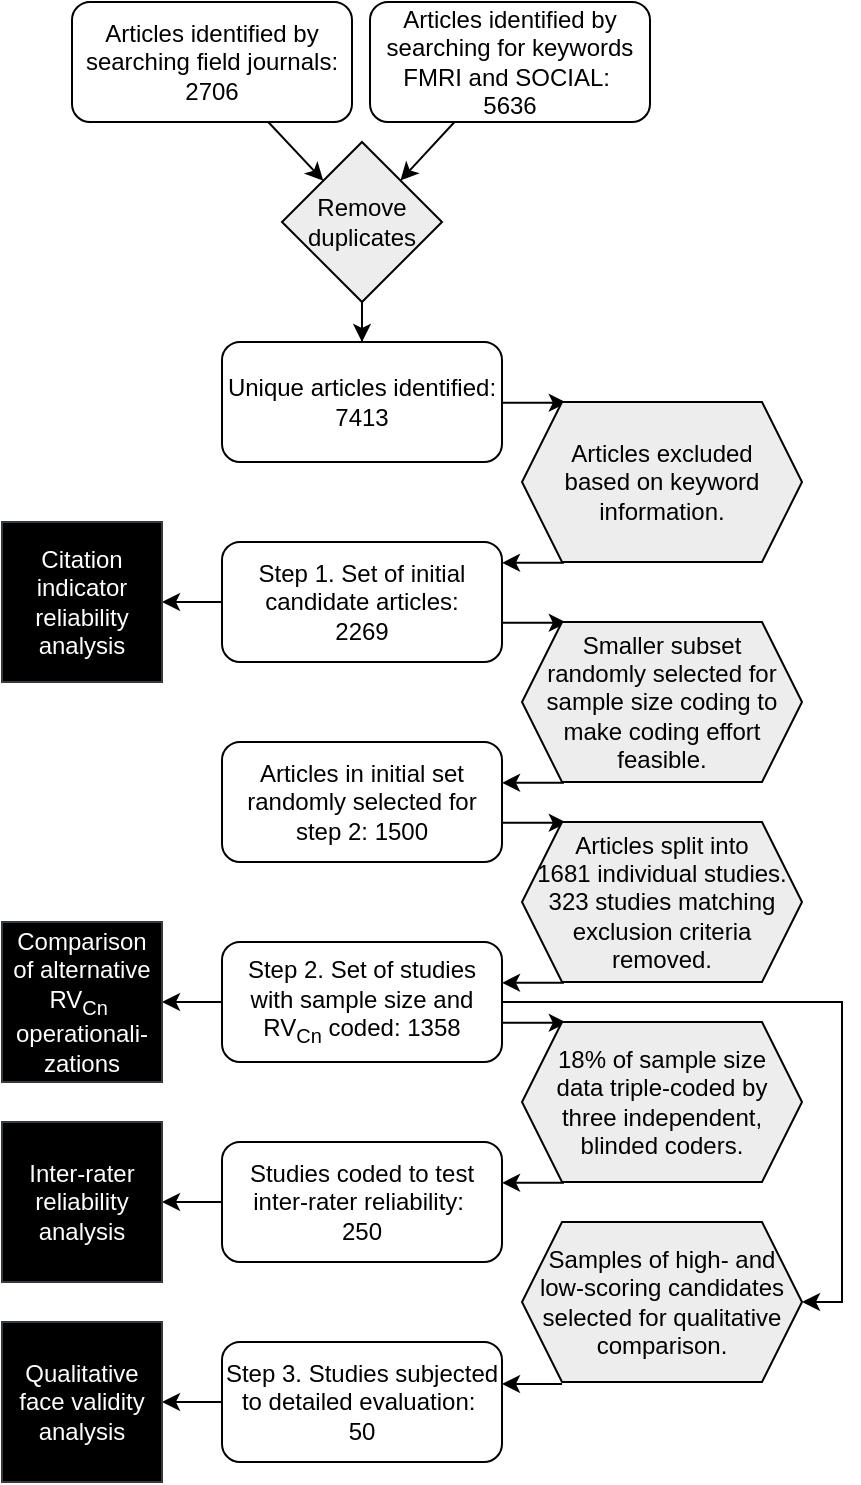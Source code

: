 <mxfile version="14.5.1" type="device"><diagram id="p6Y_oenXcMTuGxUAEmL7" name="Page-1"><mxGraphModel dx="1086" dy="806" grid="1" gridSize="10" guides="1" tooltips="1" connect="1" arrows="1" fold="1" page="1" pageScale="1" pageWidth="850" pageHeight="1100" math="0" shadow="0"><root><mxCell id="0"/><mxCell id="1" parent="0"/><mxCell id="O8SpK4KFtRSETTkZT1AP-2" value="&lt;div&gt;Articles identified by searching field journals:&lt;/div&gt;&lt;div&gt;2706&lt;br&gt;&lt;/div&gt;" style="rounded=1;whiteSpace=wrap;html=1;" parent="1" vertex="1"><mxGeometry x="155" y="320" width="140" height="60" as="geometry"/></mxCell><mxCell id="O8SpK4KFtRSETTkZT1AP-3" value="&lt;div&gt;Articles identified by searching for keywords FMRI and SOCIAL:&amp;nbsp;&lt;/div&gt;5636" style="rounded=1;whiteSpace=wrap;html=1;" parent="1" vertex="1"><mxGeometry x="304" y="320" width="140" height="60" as="geometry"/></mxCell><mxCell id="O8SpK4KFtRSETTkZT1AP-4" value="&lt;div&gt;Step 1. Set of initial candidate articles:&lt;/div&gt;&lt;div&gt;2269&lt;br&gt;&lt;/div&gt;" style="rounded=1;whiteSpace=wrap;html=1;" parent="1" vertex="1"><mxGeometry x="230" y="590" width="140" height="60" as="geometry"/></mxCell><mxCell id="O8SpK4KFtRSETTkZT1AP-5" value="Remove duplicates" style="rhombus;whiteSpace=wrap;html=1;fillColor=#EDEDED;" parent="1" vertex="1"><mxGeometry x="260" y="390" width="80" height="80" as="geometry"/></mxCell><mxCell id="O8SpK4KFtRSETTkZT1AP-6" value="" style="endArrow=classic;html=1;" parent="1" source="O8SpK4KFtRSETTkZT1AP-2" target="O8SpK4KFtRSETTkZT1AP-5" edge="1"><mxGeometry width="50" height="50" relative="1" as="geometry"><mxPoint x="270" y="460" as="sourcePoint"/><mxPoint x="320" y="410" as="targetPoint"/></mxGeometry></mxCell><mxCell id="O8SpK4KFtRSETTkZT1AP-7" value="" style="endArrow=classic;html=1;" parent="1" source="O8SpK4KFtRSETTkZT1AP-3" target="O8SpK4KFtRSETTkZT1AP-5" edge="1"><mxGeometry width="50" height="50" relative="1" as="geometry"><mxPoint x="263.125" y="390" as="sourcePoint"/><mxPoint x="290.645" y="419.355" as="targetPoint"/></mxGeometry></mxCell><mxCell id="UDBFayuKlSbzvmrGrsbf-10" style="edgeStyle=orthogonalEdgeStyle;rounded=0;orthogonalLoop=1;jettySize=auto;html=1;" parent="1" source="O8SpK4KFtRSETTkZT1AP-9" edge="1"><mxGeometry relative="1" as="geometry"><mxPoint x="200" y="820" as="targetPoint"/></mxGeometry></mxCell><mxCell id="dHn2mavtGpyXCZ-NGJxC-14" style="edgeStyle=orthogonalEdgeStyle;rounded=0;orthogonalLoop=1;jettySize=auto;html=1;entryX=1;entryY=0.5;entryDx=0;entryDy=0;" edge="1" parent="1" source="O8SpK4KFtRSETTkZT1AP-9" target="dHn2mavtGpyXCZ-NGJxC-13"><mxGeometry relative="1" as="geometry"/></mxCell><mxCell id="O8SpK4KFtRSETTkZT1AP-9" value="&lt;div&gt;Step 2. Set of studies with sample size and RV&lt;sub&gt;Cn&lt;/sub&gt; coded:&amp;nbsp;&lt;span&gt;1358&lt;/span&gt;&lt;/div&gt;" style="rounded=1;whiteSpace=wrap;html=1;" parent="1" vertex="1"><mxGeometry x="230" y="790" width="140" height="60" as="geometry"/></mxCell><mxCell id="UDBFayuKlSbzvmrGrsbf-13" style="edgeStyle=orthogonalEdgeStyle;rounded=0;orthogonalLoop=1;jettySize=auto;html=1;exitX=0;exitY=0.5;exitDx=0;exitDy=0;" parent="1" source="O8SpK4KFtRSETTkZT1AP-15" edge="1"><mxGeometry relative="1" as="geometry"><mxPoint x="200" y="920.143" as="targetPoint"/></mxGeometry></mxCell><mxCell id="O8SpK4KFtRSETTkZT1AP-15" value="&lt;div&gt;Studies coded to test inter-rater reliability:&amp;nbsp;&lt;/div&gt;&lt;div&gt;250&lt;/div&gt;" style="rounded=1;whiteSpace=wrap;html=1;" parent="1" vertex="1"><mxGeometry x="230" y="890" width="140" height="60" as="geometry"/></mxCell><mxCell id="O8SpK4KFtRSETTkZT1AP-29" value="&lt;div&gt;Unique articles identified:&lt;/div&gt;&lt;div&gt;7413&lt;br&gt;&lt;/div&gt;" style="rounded=1;whiteSpace=wrap;html=1;" parent="1" vertex="1"><mxGeometry x="230" y="490" width="140" height="60" as="geometry"/></mxCell><mxCell id="O8SpK4KFtRSETTkZT1AP-30" style="edgeStyle=orthogonalEdgeStyle;rounded=0;orthogonalLoop=1;jettySize=auto;html=1;" parent="1" source="O8SpK4KFtRSETTkZT1AP-5" target="O8SpK4KFtRSETTkZT1AP-29" edge="1"><mxGeometry relative="1" as="geometry"><mxPoint x="300" y="470" as="sourcePoint"/></mxGeometry></mxCell><mxCell id="UDBFayuKlSbzvmrGrsbf-1" style="edgeStyle=orthogonalEdgeStyle;rounded=0;orthogonalLoop=1;jettySize=auto;html=1;entryX=0.16;entryY=0.005;entryDx=0;entryDy=0;entryPerimeter=0;" parent="1" source="UDBFayuKlSbzvmrGrsbf-2" target="UDBFayuKlSbzvmrGrsbf-15" edge="1"><mxGeometry relative="1" as="geometry"><Array as="points"><mxPoint x="400" y="730"/></Array></mxGeometry></mxCell><mxCell id="UDBFayuKlSbzvmrGrsbf-8" style="edgeStyle=orthogonalEdgeStyle;rounded=0;orthogonalLoop=1;jettySize=auto;html=1;" parent="1" edge="1"><mxGeometry relative="1" as="geometry"><mxPoint x="200" y="620" as="targetPoint"/><mxPoint x="230" y="620.029" as="sourcePoint"/></mxGeometry></mxCell><mxCell id="UDBFayuKlSbzvmrGrsbf-2" value="&lt;div&gt;Articles in initial set randomly selected for step 2:&amp;nbsp;&lt;span&gt;1500&lt;/span&gt;&lt;/div&gt;" style="rounded=1;whiteSpace=wrap;html=1;" parent="1" vertex="1"><mxGeometry x="230" y="690" width="140" height="60" as="geometry"/></mxCell><mxCell id="UDBFayuKlSbzvmrGrsbf-3" style="edgeStyle=orthogonalEdgeStyle;rounded=0;orthogonalLoop=1;jettySize=auto;html=1;exitX=0.15;exitY=1.005;exitDx=0;exitDy=0;exitPerimeter=0;" parent="1" source="UDBFayuKlSbzvmrGrsbf-15" target="O8SpK4KFtRSETTkZT1AP-9" edge="1"><mxGeometry relative="1" as="geometry"><mxPoint x="370" y="810" as="targetPoint"/><Array as="points"><mxPoint x="380" y="810"/><mxPoint x="380" y="810"/></Array><mxPoint x="442.5" y="810" as="sourcePoint"/></mxGeometry></mxCell><mxCell id="UDBFayuKlSbzvmrGrsbf-15" value="&lt;span style=&quot;font-family: &amp;#34;helvetica&amp;#34; ; font-size: 12px ; font-style: normal ; font-weight: 400 ; letter-spacing: normal ; text-indent: 0px ; text-transform: none ; word-spacing: 0px ; display: inline ; float: none&quot;&gt;Articles split into &lt;br&gt;1681 individual studies.&lt;/span&gt;&lt;br style=&quot;font-family: &amp;#34;helvetica&amp;#34; ; font-size: 12px ; font-style: normal ; font-weight: 400 ; letter-spacing: normal ; text-indent: 0px ; text-transform: none ; word-spacing: 0px&quot;&gt;&lt;span style=&quot;font-family: &amp;#34;helvetica&amp;#34; ; font-size: 12px ; font-style: normal ; font-weight: 400 ; letter-spacing: normal ; text-indent: 0px ; text-transform: none ; word-spacing: 0px ; display: inline ; float: none&quot;&gt;323 studies matching exclusion criteria removed.&lt;/span&gt;" style="shape=hexagon;perimeter=hexagonPerimeter2;whiteSpace=wrap;html=1;fixedSize=1;align=center;fillColor=#EDEDED;labelBackgroundColor=none;" parent="1" vertex="1"><mxGeometry x="380" y="730" width="140" height="80" as="geometry"/></mxCell><mxCell id="UDBFayuKlSbzvmrGrsbf-19" value="&lt;span&gt;Citation indicator reliability analysis&lt;/span&gt;" style="rounded=0;whiteSpace=wrap;html=1;labelBackgroundColor=none;shadow=0;sketch=0;glass=0;strokeColor=#36393d;fontColor=#FFFFFF;fillColor=#000000;" parent="1" vertex="1"><mxGeometry x="120" y="580" width="80" height="80" as="geometry"/></mxCell><mxCell id="UDBFayuKlSbzvmrGrsbf-20" value="Comparison of alternative RV&lt;sub&gt;Cn&lt;/sub&gt;&amp;nbsp;&lt;br&gt;operationali-zations" style="rounded=0;whiteSpace=wrap;html=1;shadow=0;fontColor=#FFFFFF;strokeColor=#36393d;fillColor=#000000;glass=0;sketch=0;" parent="1" vertex="1"><mxGeometry x="120" y="780" width="80" height="80" as="geometry"/></mxCell><mxCell id="UDBFayuKlSbzvmrGrsbf-21" value="Inter-rater reliability analysis" style="rounded=0;whiteSpace=wrap;html=1;shadow=0;fontColor=#FFFFFF;strokeColor=#36393d;fillColor=#000000;glass=0;sketch=0;" parent="1" vertex="1"><mxGeometry x="120" y="880" width="80" height="80" as="geometry"/></mxCell><mxCell id="UDBFayuKlSbzvmrGrsbf-22" style="edgeStyle=orthogonalEdgeStyle;rounded=0;orthogonalLoop=1;jettySize=auto;html=1;entryX=0.16;entryY=0.005;entryDx=0;entryDy=0;entryPerimeter=0;" parent="1" target="UDBFayuKlSbzvmrGrsbf-24" edge="1"><mxGeometry relative="1" as="geometry"><Array as="points"><mxPoint x="400" y="630"/></Array><mxPoint x="370" y="630.429" as="sourcePoint"/></mxGeometry></mxCell><mxCell id="UDBFayuKlSbzvmrGrsbf-23" style="edgeStyle=orthogonalEdgeStyle;rounded=0;orthogonalLoop=1;jettySize=auto;html=1;exitX=0.15;exitY=1.005;exitDx=0;exitDy=0;exitPerimeter=0;" parent="1" source="UDBFayuKlSbzvmrGrsbf-24" edge="1"><mxGeometry relative="1" as="geometry"><mxPoint x="370" y="710.429" as="targetPoint"/><Array as="points"><mxPoint x="380" y="710"/><mxPoint x="380" y="710"/></Array><mxPoint x="442.5" y="710" as="sourcePoint"/></mxGeometry></mxCell><mxCell id="UDBFayuKlSbzvmrGrsbf-24" value="&lt;font face=&quot;helvetica&quot;&gt;Smaller subset &lt;br&gt;randomly selected for sample size coding to make coding effort feasible.&lt;/font&gt;" style="shape=hexagon;perimeter=hexagonPerimeter2;whiteSpace=wrap;html=1;fixedSize=1;align=center;fillColor=#EDEDED;labelBackgroundColor=none;" parent="1" vertex="1"><mxGeometry x="380" y="630" width="140" height="80" as="geometry"/></mxCell><mxCell id="UDBFayuKlSbzvmrGrsbf-26" style="edgeStyle=orthogonalEdgeStyle;rounded=0;orthogonalLoop=1;jettySize=auto;html=1;entryX=0.16;entryY=0.005;entryDx=0;entryDy=0;entryPerimeter=0;" parent="1" target="UDBFayuKlSbzvmrGrsbf-28" edge="1"><mxGeometry relative="1" as="geometry"><Array as="points"><mxPoint x="400" y="520"/></Array><mxPoint x="370" y="520.429" as="sourcePoint"/></mxGeometry></mxCell><mxCell id="UDBFayuKlSbzvmrGrsbf-27" style="edgeStyle=orthogonalEdgeStyle;rounded=0;orthogonalLoop=1;jettySize=auto;html=1;exitX=0.15;exitY=1.005;exitDx=0;exitDy=0;exitPerimeter=0;" parent="1" source="UDBFayuKlSbzvmrGrsbf-28" edge="1"><mxGeometry relative="1" as="geometry"><mxPoint x="370" y="600.429" as="targetPoint"/><Array as="points"><mxPoint x="380" y="600"/><mxPoint x="380" y="600"/></Array><mxPoint x="442.5" y="600" as="sourcePoint"/></mxGeometry></mxCell><mxCell id="UDBFayuKlSbzvmrGrsbf-28" value="&lt;font face=&quot;helvetica&quot;&gt;Articles excluded &lt;br&gt;based on keyword &lt;br&gt;information.&lt;/font&gt;" style="shape=hexagon;perimeter=hexagonPerimeter2;whiteSpace=wrap;html=1;fixedSize=1;align=center;fillColor=#EDEDED;labelBackgroundColor=none;" parent="1" vertex="1"><mxGeometry x="380" y="520" width="140" height="80" as="geometry"/></mxCell><mxCell id="UDBFayuKlSbzvmrGrsbf-29" style="edgeStyle=orthogonalEdgeStyle;rounded=0;orthogonalLoop=1;jettySize=auto;html=1;entryX=0.16;entryY=0.005;entryDx=0;entryDy=0;entryPerimeter=0;" parent="1" target="UDBFayuKlSbzvmrGrsbf-31" edge="1"><mxGeometry relative="1" as="geometry"><Array as="points"><mxPoint x="400" y="830"/></Array><mxPoint x="370" y="830.429" as="sourcePoint"/></mxGeometry></mxCell><mxCell id="UDBFayuKlSbzvmrGrsbf-30" style="edgeStyle=orthogonalEdgeStyle;rounded=0;orthogonalLoop=1;jettySize=auto;html=1;exitX=0.15;exitY=1.005;exitDx=0;exitDy=0;exitPerimeter=0;" parent="1" source="UDBFayuKlSbzvmrGrsbf-31" edge="1"><mxGeometry relative="1" as="geometry"><mxPoint x="370" y="910.429" as="targetPoint"/><Array as="points"><mxPoint x="380" y="910"/><mxPoint x="380" y="910"/></Array><mxPoint x="442.5" y="910" as="sourcePoint"/></mxGeometry></mxCell><mxCell id="UDBFayuKlSbzvmrGrsbf-31" value="&lt;font face=&quot;helvetica&quot;&gt;18% of sample size &lt;br&gt;data triple-coded by &lt;br&gt;three independent, blinded coders.&lt;/font&gt;" style="shape=hexagon;perimeter=hexagonPerimeter2;whiteSpace=wrap;html=1;fixedSize=1;align=center;fillColor=#EDEDED;labelBackgroundColor=none;" parent="1" vertex="1"><mxGeometry x="380" y="830" width="140" height="80" as="geometry"/></mxCell><mxCell id="dHn2mavtGpyXCZ-NGJxC-8" style="edgeStyle=orthogonalEdgeStyle;rounded=0;orthogonalLoop=1;jettySize=auto;html=1;exitX=0;exitY=0.5;exitDx=0;exitDy=0;" edge="1" parent="1" source="dHn2mavtGpyXCZ-NGJxC-9"><mxGeometry relative="1" as="geometry"><mxPoint x="200" y="1020.143" as="targetPoint"/></mxGeometry></mxCell><mxCell id="dHn2mavtGpyXCZ-NGJxC-9" value="&lt;div&gt;Step 3. Studies subjected to detailed evaluation:&amp;nbsp;&lt;/div&gt;&lt;div&gt;50&lt;/div&gt;" style="rounded=1;whiteSpace=wrap;html=1;" vertex="1" parent="1"><mxGeometry x="230" y="990" width="140" height="60" as="geometry"/></mxCell><mxCell id="dHn2mavtGpyXCZ-NGJxC-10" value="Qualitative face validity analysis" style="rounded=0;whiteSpace=wrap;html=1;shadow=0;fontColor=#FFFFFF;strokeColor=#36393d;fillColor=#000000;glass=0;sketch=0;" vertex="1" parent="1"><mxGeometry x="120" y="980" width="80" height="80" as="geometry"/></mxCell><mxCell id="dHn2mavtGpyXCZ-NGJxC-13" value="&lt;font face=&quot;helvetica&quot;&gt;Samples of high- and low-scoring&amp;nbsp;candidates selected for qualitative &lt;br&gt;comparison.&lt;/font&gt;" style="shape=hexagon;perimeter=hexagonPerimeter2;whiteSpace=wrap;html=1;fixedSize=1;align=center;fillColor=#EDEDED;labelBackgroundColor=none;" vertex="1" parent="1"><mxGeometry x="380" y="930" width="140" height="80" as="geometry"/></mxCell><mxCell id="dHn2mavtGpyXCZ-NGJxC-16" style="edgeStyle=orthogonalEdgeStyle;rounded=0;orthogonalLoop=1;jettySize=auto;html=1;exitX=0.143;exitY=1.013;exitDx=0;exitDy=0;exitPerimeter=0;" edge="1" parent="1" source="dHn2mavtGpyXCZ-NGJxC-13"><mxGeometry relative="1" as="geometry"><mxPoint x="370" y="1011" as="targetPoint"/><Array as="points"><mxPoint x="370" y="1011"/></Array><mxPoint x="411" y="920.4" as="sourcePoint"/></mxGeometry></mxCell></root></mxGraphModel></diagram></mxfile>